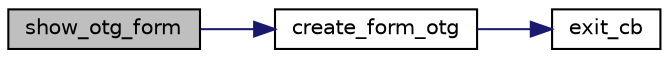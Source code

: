 digraph "show_otg_form"
{
 // LATEX_PDF_SIZE
  edge [fontname="Helvetica",fontsize="10",labelfontname="Helvetica",labelfontsize="10"];
  node [fontname="Helvetica",fontsize="10",shape=record];
  rankdir="LR";
  Node1 [label="show_otg_form",height=0.2,width=0.4,color="black", fillcolor="grey75", style="filled", fontcolor="black",tooltip=" "];
  Node1 -> Node2 [color="midnightblue",fontsize="10",style="solid",fontname="Helvetica"];
  Node2 [label="create_form_otg",height=0.2,width=0.4,color="black", fillcolor="white", style="filled",URL="$otg__form_8c.html#a74db676f5cd1dbd82015c2ba3ff940f5",tooltip=" "];
  Node2 -> Node3 [color="midnightblue",fontsize="10",style="solid",fontname="Helvetica"];
  Node3 [label="exit_cb",height=0.2,width=0.4,color="black", fillcolor="white", style="filled",URL="$otg__form_8c.html#a5f00478bc19c05469729a331fe6618b2",tooltip=" "];
}
